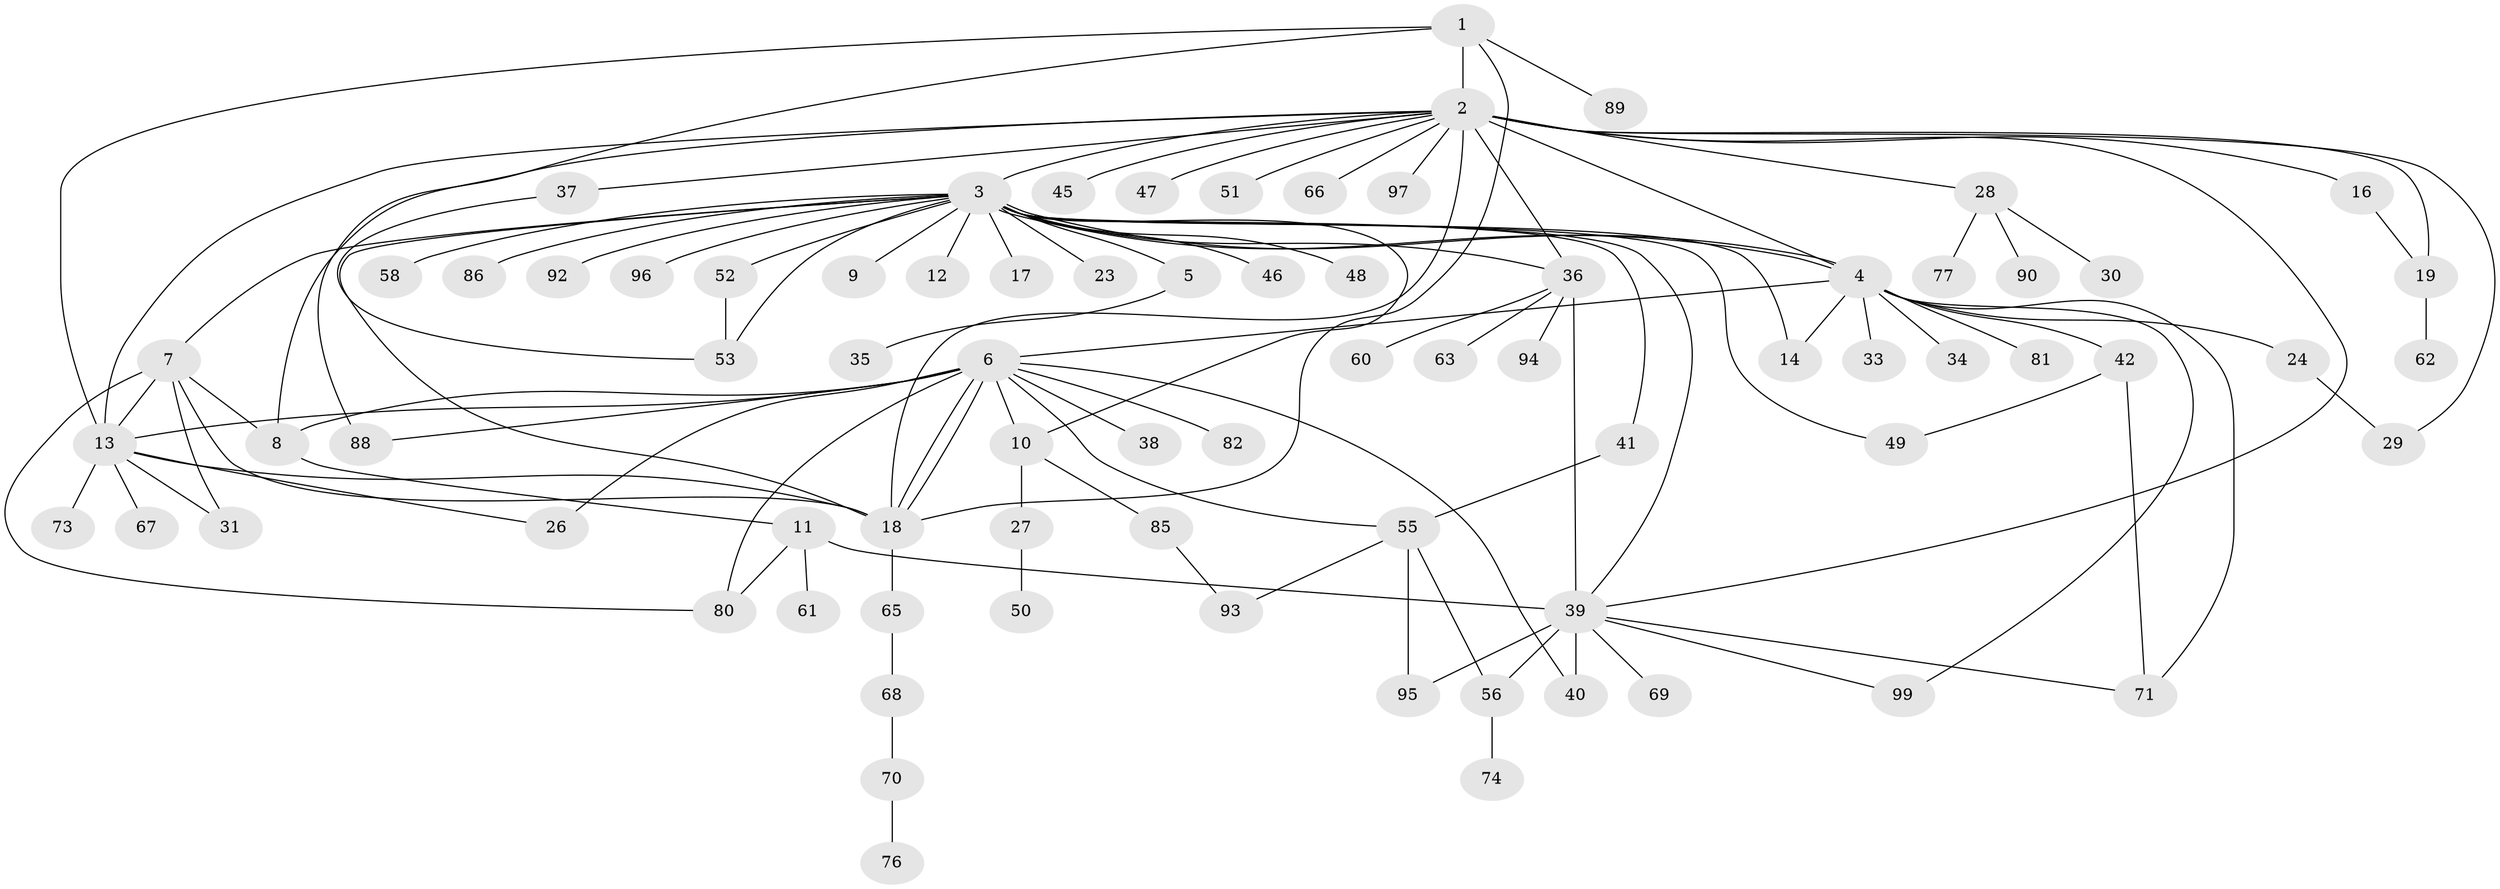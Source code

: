 // original degree distribution, {6: 0.05825242718446602, 17: 0.009708737864077669, 23: 0.009708737864077669, 2: 0.20388349514563106, 12: 0.009708737864077669, 1: 0.4563106796116505, 5: 0.019417475728155338, 4: 0.07766990291262135, 8: 0.019417475728155338, 3: 0.10679611650485436, 10: 0.009708737864077669, 7: 0.019417475728155338}
// Generated by graph-tools (version 1.1) at 2025/41/03/06/25 10:41:48]
// undirected, 78 vertices, 114 edges
graph export_dot {
graph [start="1"]
  node [color=gray90,style=filled];
  1 [super="+78"];
  2 [super="+44"];
  3 [super="+22"];
  4 [super="+21"];
  5;
  6 [super="+32"];
  7 [super="+43"];
  8 [super="+20"];
  9;
  10 [super="+54"];
  11 [super="+25"];
  12;
  13 [super="+15"];
  14 [super="+101"];
  16;
  17;
  18 [super="+79"];
  19 [super="+103"];
  23;
  24;
  26;
  27 [super="+87"];
  28 [super="+59"];
  29;
  30;
  31;
  33;
  34;
  35;
  36 [super="+64"];
  37;
  38;
  39 [super="+75"];
  40 [super="+98"];
  41;
  42 [super="+72"];
  45;
  46;
  47;
  48;
  49 [super="+57"];
  50;
  51;
  52;
  53 [super="+84"];
  55 [super="+100"];
  56;
  58;
  60;
  61;
  62;
  63;
  65;
  66;
  67;
  68 [super="+102"];
  69;
  70;
  71;
  73;
  74;
  76;
  77;
  80 [super="+83"];
  81;
  82;
  85;
  86;
  88 [super="+91"];
  89;
  90;
  92;
  93;
  94;
  95;
  96;
  97;
  99;
  1 -- 2;
  1 -- 18;
  1 -- 88;
  1 -- 89;
  1 -- 13;
  2 -- 3;
  2 -- 8;
  2 -- 16;
  2 -- 18;
  2 -- 19 [weight=2];
  2 -- 28;
  2 -- 29;
  2 -- 36 [weight=2];
  2 -- 37;
  2 -- 45;
  2 -- 51;
  2 -- 66;
  2 -- 97;
  2 -- 13;
  2 -- 47;
  2 -- 39;
  2 -- 4;
  3 -- 4 [weight=2];
  3 -- 4;
  3 -- 5;
  3 -- 7;
  3 -- 9;
  3 -- 10;
  3 -- 12;
  3 -- 14;
  3 -- 17;
  3 -- 18;
  3 -- 23;
  3 -- 39;
  3 -- 41;
  3 -- 46;
  3 -- 48;
  3 -- 52;
  3 -- 53;
  3 -- 58;
  3 -- 86;
  3 -- 96;
  3 -- 49;
  3 -- 92;
  3 -- 36;
  4 -- 6;
  4 -- 42;
  4 -- 33;
  4 -- 34;
  4 -- 99;
  4 -- 71;
  4 -- 81;
  4 -- 24;
  4 -- 14;
  5 -- 35;
  6 -- 8;
  6 -- 13;
  6 -- 18;
  6 -- 18;
  6 -- 38;
  6 -- 40;
  6 -- 55;
  6 -- 80;
  6 -- 82;
  6 -- 88;
  6 -- 10;
  6 -- 26;
  7 -- 8 [weight=2];
  7 -- 31;
  7 -- 80;
  7 -- 18;
  7 -- 13;
  8 -- 11;
  10 -- 27;
  10 -- 85;
  11 -- 61;
  11 -- 80;
  11 -- 39;
  13 -- 18;
  13 -- 26;
  13 -- 31;
  13 -- 67;
  13 -- 73;
  16 -- 19;
  18 -- 65;
  19 -- 62;
  24 -- 29;
  27 -- 50;
  28 -- 30;
  28 -- 77;
  28 -- 90;
  36 -- 39;
  36 -- 60;
  36 -- 63;
  36 -- 94;
  37 -- 53;
  39 -- 40 [weight=2];
  39 -- 56;
  39 -- 69;
  39 -- 99;
  39 -- 71;
  39 -- 95;
  41 -- 55;
  42 -- 49;
  42 -- 71;
  52 -- 53;
  55 -- 56;
  55 -- 95;
  55 -- 93;
  56 -- 74;
  65 -- 68;
  68 -- 70;
  70 -- 76;
  85 -- 93;
}
